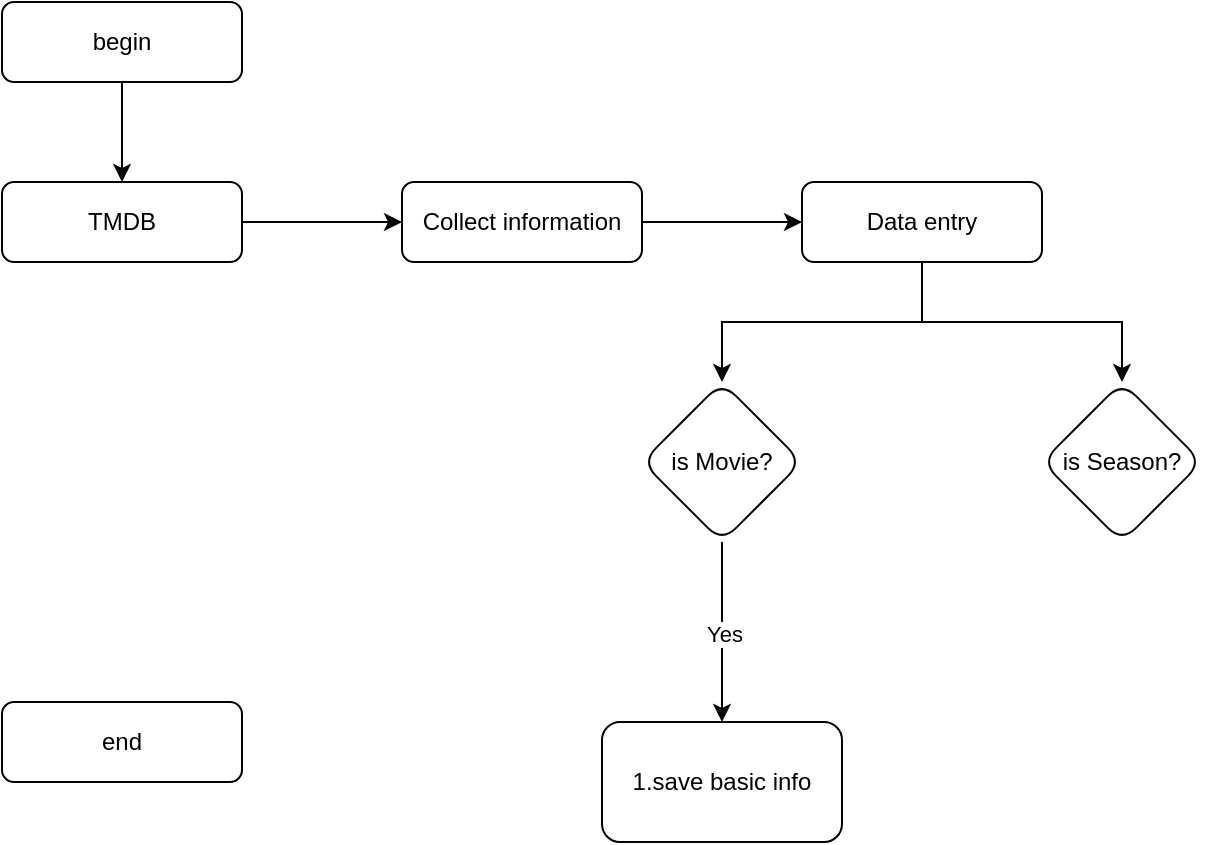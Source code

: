 <mxfile version="24.0.7" type="github">
  <diagram id="C5RBs43oDa-KdzZeNtuy" name="Page-1">
    <mxGraphModel dx="1386" dy="759" grid="1" gridSize="10" guides="1" tooltips="1" connect="1" arrows="1" fold="1" page="1" pageScale="1" pageWidth="827" pageHeight="1169" math="0" shadow="0">
      <root>
        <mxCell id="WIyWlLk6GJQsqaUBKTNV-0" />
        <mxCell id="WIyWlLk6GJQsqaUBKTNV-1" parent="WIyWlLk6GJQsqaUBKTNV-0" />
        <mxCell id="Yb7MS0j1_eJQbecy9pjv-1" value="" style="edgeStyle=orthogonalEdgeStyle;rounded=0;orthogonalLoop=1;jettySize=auto;html=1;" edge="1" parent="WIyWlLk6GJQsqaUBKTNV-1" source="WIyWlLk6GJQsqaUBKTNV-3" target="Yb7MS0j1_eJQbecy9pjv-0">
          <mxGeometry relative="1" as="geometry" />
        </mxCell>
        <mxCell id="WIyWlLk6GJQsqaUBKTNV-3" value="begin" style="rounded=1;whiteSpace=wrap;html=1;fontSize=12;glass=0;strokeWidth=1;shadow=0;" parent="WIyWlLk6GJQsqaUBKTNV-1" vertex="1">
          <mxGeometry x="160" y="80" width="120" height="40" as="geometry" />
        </mxCell>
        <mxCell id="WIyWlLk6GJQsqaUBKTNV-11" value="end" style="rounded=1;whiteSpace=wrap;html=1;fontSize=12;glass=0;strokeWidth=1;shadow=0;" parent="WIyWlLk6GJQsqaUBKTNV-1" vertex="1">
          <mxGeometry x="160" y="430" width="120" height="40" as="geometry" />
        </mxCell>
        <mxCell id="Yb7MS0j1_eJQbecy9pjv-3" value="" style="edgeStyle=orthogonalEdgeStyle;rounded=0;orthogonalLoop=1;jettySize=auto;html=1;" edge="1" parent="WIyWlLk6GJQsqaUBKTNV-1" source="Yb7MS0j1_eJQbecy9pjv-0" target="Yb7MS0j1_eJQbecy9pjv-2">
          <mxGeometry relative="1" as="geometry" />
        </mxCell>
        <mxCell id="Yb7MS0j1_eJQbecy9pjv-0" value="TMDB" style="rounded=1;whiteSpace=wrap;html=1;fontSize=12;glass=0;strokeWidth=1;shadow=0;" vertex="1" parent="WIyWlLk6GJQsqaUBKTNV-1">
          <mxGeometry x="160" y="170" width="120" height="40" as="geometry" />
        </mxCell>
        <mxCell id="Yb7MS0j1_eJQbecy9pjv-5" value="" style="edgeStyle=orthogonalEdgeStyle;rounded=0;orthogonalLoop=1;jettySize=auto;html=1;" edge="1" parent="WIyWlLk6GJQsqaUBKTNV-1" source="Yb7MS0j1_eJQbecy9pjv-2" target="Yb7MS0j1_eJQbecy9pjv-4">
          <mxGeometry relative="1" as="geometry" />
        </mxCell>
        <mxCell id="Yb7MS0j1_eJQbecy9pjv-2" value="Collect information" style="rounded=1;whiteSpace=wrap;html=1;fontSize=12;glass=0;strokeWidth=1;shadow=0;" vertex="1" parent="WIyWlLk6GJQsqaUBKTNV-1">
          <mxGeometry x="360" y="170" width="120" height="40" as="geometry" />
        </mxCell>
        <mxCell id="Yb7MS0j1_eJQbecy9pjv-9" value="" style="edgeStyle=orthogonalEdgeStyle;rounded=0;orthogonalLoop=1;jettySize=auto;html=1;" edge="1" parent="WIyWlLk6GJQsqaUBKTNV-1" source="Yb7MS0j1_eJQbecy9pjv-4" target="Yb7MS0j1_eJQbecy9pjv-8">
          <mxGeometry relative="1" as="geometry" />
        </mxCell>
        <mxCell id="Yb7MS0j1_eJQbecy9pjv-4" value="Data entry" style="rounded=1;whiteSpace=wrap;html=1;fontSize=12;glass=0;strokeWidth=1;shadow=0;" vertex="1" parent="WIyWlLk6GJQsqaUBKTNV-1">
          <mxGeometry x="560" y="170" width="120" height="40" as="geometry" />
        </mxCell>
        <mxCell id="Yb7MS0j1_eJQbecy9pjv-13" value="" style="edgeStyle=orthogonalEdgeStyle;rounded=0;orthogonalLoop=1;jettySize=auto;html=1;" edge="1" parent="WIyWlLk6GJQsqaUBKTNV-1" source="Yb7MS0j1_eJQbecy9pjv-8" target="Yb7MS0j1_eJQbecy9pjv-12">
          <mxGeometry relative="1" as="geometry" />
        </mxCell>
        <mxCell id="Yb7MS0j1_eJQbecy9pjv-15" value="Yes" style="edgeLabel;html=1;align=center;verticalAlign=middle;resizable=0;points=[];" vertex="1" connectable="0" parent="Yb7MS0j1_eJQbecy9pjv-13">
          <mxGeometry x="0.022" y="1" relative="1" as="geometry">
            <mxPoint as="offset" />
          </mxGeometry>
        </mxCell>
        <mxCell id="Yb7MS0j1_eJQbecy9pjv-8" value="is Movie?" style="rhombus;whiteSpace=wrap;html=1;rounded=1;glass=0;strokeWidth=1;shadow=0;" vertex="1" parent="WIyWlLk6GJQsqaUBKTNV-1">
          <mxGeometry x="480" y="270" width="80" height="80" as="geometry" />
        </mxCell>
        <mxCell id="Yb7MS0j1_eJQbecy9pjv-10" value="is Season?" style="rhombus;whiteSpace=wrap;html=1;rounded=1;glass=0;strokeWidth=1;shadow=0;" vertex="1" parent="WIyWlLk6GJQsqaUBKTNV-1">
          <mxGeometry x="680" y="270" width="80" height="80" as="geometry" />
        </mxCell>
        <mxCell id="Yb7MS0j1_eJQbecy9pjv-11" value="" style="edgeStyle=orthogonalEdgeStyle;rounded=0;orthogonalLoop=1;jettySize=auto;html=1;entryX=0.5;entryY=0;entryDx=0;entryDy=0;" edge="1" parent="WIyWlLk6GJQsqaUBKTNV-1" target="Yb7MS0j1_eJQbecy9pjv-10">
          <mxGeometry relative="1" as="geometry">
            <mxPoint x="620" y="220" as="sourcePoint" />
            <mxPoint x="604" y="313" as="targetPoint" />
            <Array as="points">
              <mxPoint x="620" y="240" />
              <mxPoint x="720" y="240" />
            </Array>
          </mxGeometry>
        </mxCell>
        <mxCell id="Yb7MS0j1_eJQbecy9pjv-12" value="1.save basic info" style="whiteSpace=wrap;html=1;rounded=1;glass=0;strokeWidth=1;shadow=0;" vertex="1" parent="WIyWlLk6GJQsqaUBKTNV-1">
          <mxGeometry x="460" y="440" width="120" height="60" as="geometry" />
        </mxCell>
      </root>
    </mxGraphModel>
  </diagram>
</mxfile>
